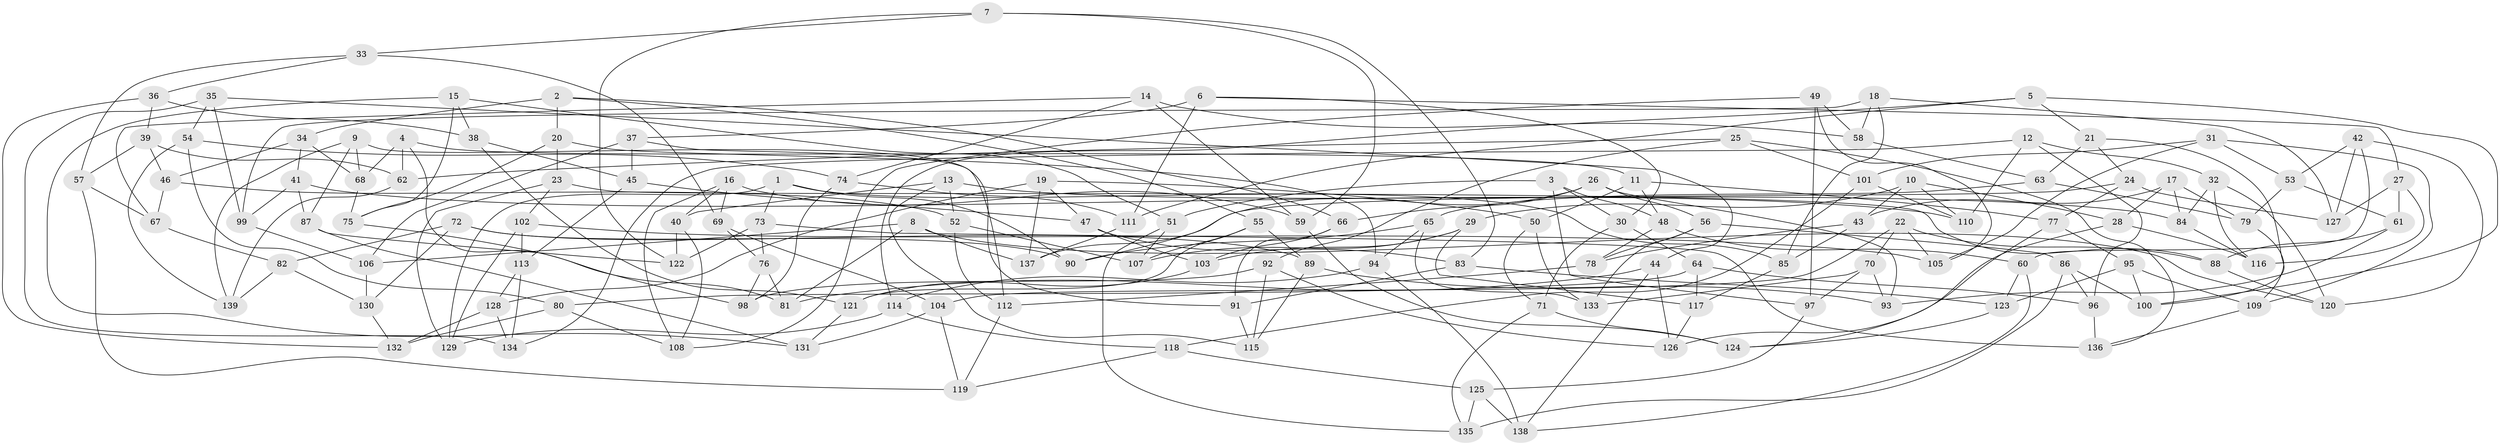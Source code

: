 // coarse degree distribution, {6: 0.4673913043478261, 4: 0.4673913043478261, 5: 0.043478260869565216, 3: 0.021739130434782608}
// Generated by graph-tools (version 1.1) at 2025/42/03/06/25 10:42:16]
// undirected, 139 vertices, 278 edges
graph export_dot {
graph [start="1"]
  node [color=gray90,style=filled];
  1;
  2;
  3;
  4;
  5;
  6;
  7;
  8;
  9;
  10;
  11;
  12;
  13;
  14;
  15;
  16;
  17;
  18;
  19;
  20;
  21;
  22;
  23;
  24;
  25;
  26;
  27;
  28;
  29;
  30;
  31;
  32;
  33;
  34;
  35;
  36;
  37;
  38;
  39;
  40;
  41;
  42;
  43;
  44;
  45;
  46;
  47;
  48;
  49;
  50;
  51;
  52;
  53;
  54;
  55;
  56;
  57;
  58;
  59;
  60;
  61;
  62;
  63;
  64;
  65;
  66;
  67;
  68;
  69;
  70;
  71;
  72;
  73;
  74;
  75;
  76;
  77;
  78;
  79;
  80;
  81;
  82;
  83;
  84;
  85;
  86;
  87;
  88;
  89;
  90;
  91;
  92;
  93;
  94;
  95;
  96;
  97;
  98;
  99;
  100;
  101;
  102;
  103;
  104;
  105;
  106;
  107;
  108;
  109;
  110;
  111;
  112;
  113;
  114;
  115;
  116;
  117;
  118;
  119;
  120;
  121;
  122;
  123;
  124;
  125;
  126;
  127;
  128;
  129;
  130;
  131;
  132;
  133;
  134;
  135;
  136;
  137;
  138;
  139;
  1 -- 85;
  1 -- 90;
  1 -- 73;
  1 -- 129;
  2 -- 55;
  2 -- 34;
  2 -- 20;
  2 -- 66;
  3 -- 51;
  3 -- 30;
  3 -- 97;
  3 -- 48;
  4 -- 68;
  4 -- 62;
  4 -- 11;
  4 -- 98;
  5 -- 100;
  5 -- 111;
  5 -- 21;
  5 -- 114;
  6 -- 37;
  6 -- 27;
  6 -- 30;
  6 -- 111;
  7 -- 83;
  7 -- 33;
  7 -- 59;
  7 -- 122;
  8 -- 106;
  8 -- 81;
  8 -- 120;
  8 -- 137;
  9 -- 68;
  9 -- 87;
  9 -- 139;
  9 -- 91;
  10 -- 28;
  10 -- 29;
  10 -- 110;
  10 -- 43;
  11 -- 48;
  11 -- 50;
  11 -- 77;
  12 -- 96;
  12 -- 32;
  12 -- 134;
  12 -- 110;
  13 -- 40;
  13 -- 84;
  13 -- 115;
  13 -- 52;
  14 -- 67;
  14 -- 58;
  14 -- 59;
  14 -- 74;
  15 -- 38;
  15 -- 75;
  15 -- 131;
  15 -- 51;
  16 -- 40;
  16 -- 69;
  16 -- 108;
  16 -- 59;
  17 -- 43;
  17 -- 79;
  17 -- 28;
  17 -- 84;
  18 -- 58;
  18 -- 127;
  18 -- 85;
  18 -- 99;
  19 -- 128;
  19 -- 47;
  19 -- 50;
  19 -- 137;
  20 -- 23;
  20 -- 94;
  20 -- 75;
  21 -- 63;
  21 -- 24;
  21 -- 100;
  22 -- 88;
  22 -- 104;
  22 -- 70;
  22 -- 105;
  23 -- 102;
  23 -- 88;
  23 -- 129;
  24 -- 127;
  24 -- 77;
  24 -- 137;
  25 -- 62;
  25 -- 101;
  25 -- 92;
  25 -- 136;
  26 -- 56;
  26 -- 90;
  26 -- 66;
  26 -- 93;
  27 -- 61;
  27 -- 116;
  27 -- 127;
  28 -- 126;
  28 -- 116;
  29 -- 117;
  29 -- 103;
  29 -- 107;
  30 -- 71;
  30 -- 64;
  31 -- 53;
  31 -- 101;
  31 -- 109;
  31 -- 105;
  32 -- 120;
  32 -- 84;
  32 -- 116;
  33 -- 57;
  33 -- 69;
  33 -- 36;
  34 -- 68;
  34 -- 41;
  34 -- 46;
  35 -- 134;
  35 -- 99;
  35 -- 54;
  35 -- 44;
  36 -- 132;
  36 -- 39;
  36 -- 38;
  37 -- 106;
  37 -- 45;
  37 -- 112;
  38 -- 121;
  38 -- 45;
  39 -- 46;
  39 -- 57;
  39 -- 62;
  40 -- 108;
  40 -- 122;
  41 -- 110;
  41 -- 99;
  41 -- 87;
  42 -- 127;
  42 -- 60;
  42 -- 120;
  42 -- 53;
  43 -- 78;
  43 -- 85;
  44 -- 126;
  44 -- 138;
  44 -- 81;
  45 -- 47;
  45 -- 113;
  46 -- 52;
  46 -- 67;
  47 -- 103;
  47 -- 83;
  48 -- 78;
  48 -- 60;
  49 -- 105;
  49 -- 108;
  49 -- 97;
  49 -- 58;
  50 -- 133;
  50 -- 71;
  51 -- 135;
  51 -- 107;
  52 -- 112;
  52 -- 107;
  53 -- 79;
  53 -- 61;
  54 -- 80;
  54 -- 74;
  54 -- 139;
  55 -- 89;
  55 -- 121;
  55 -- 107;
  56 -- 86;
  56 -- 78;
  56 -- 133;
  57 -- 119;
  57 -- 67;
  58 -- 63;
  59 -- 124;
  60 -- 123;
  60 -- 138;
  61 -- 93;
  61 -- 88;
  62 -- 139;
  63 -- 65;
  63 -- 79;
  64 -- 117;
  64 -- 96;
  64 -- 80;
  65 -- 94;
  65 -- 133;
  65 -- 90;
  66 -- 103;
  66 -- 91;
  67 -- 82;
  68 -- 75;
  69 -- 76;
  69 -- 104;
  70 -- 133;
  70 -- 93;
  70 -- 97;
  71 -- 124;
  71 -- 135;
  72 -- 90;
  72 -- 89;
  72 -- 130;
  72 -- 82;
  73 -- 122;
  73 -- 136;
  73 -- 76;
  74 -- 98;
  74 -- 111;
  75 -- 81;
  76 -- 98;
  76 -- 81;
  77 -- 124;
  77 -- 95;
  78 -- 112;
  79 -- 109;
  80 -- 132;
  80 -- 108;
  82 -- 139;
  82 -- 130;
  83 -- 91;
  83 -- 123;
  84 -- 116;
  85 -- 117;
  86 -- 135;
  86 -- 96;
  86 -- 100;
  87 -- 122;
  87 -- 131;
  88 -- 120;
  89 -- 93;
  89 -- 115;
  91 -- 115;
  92 -- 126;
  92 -- 115;
  92 -- 98;
  94 -- 138;
  94 -- 114;
  95 -- 100;
  95 -- 123;
  95 -- 109;
  96 -- 136;
  97 -- 125;
  99 -- 106;
  101 -- 110;
  101 -- 118;
  102 -- 129;
  102 -- 105;
  102 -- 113;
  103 -- 121;
  104 -- 119;
  104 -- 131;
  106 -- 130;
  109 -- 136;
  111 -- 137;
  112 -- 119;
  113 -- 134;
  113 -- 128;
  114 -- 118;
  114 -- 129;
  117 -- 126;
  118 -- 119;
  118 -- 125;
  121 -- 131;
  123 -- 124;
  125 -- 138;
  125 -- 135;
  128 -- 134;
  128 -- 132;
  130 -- 132;
}
